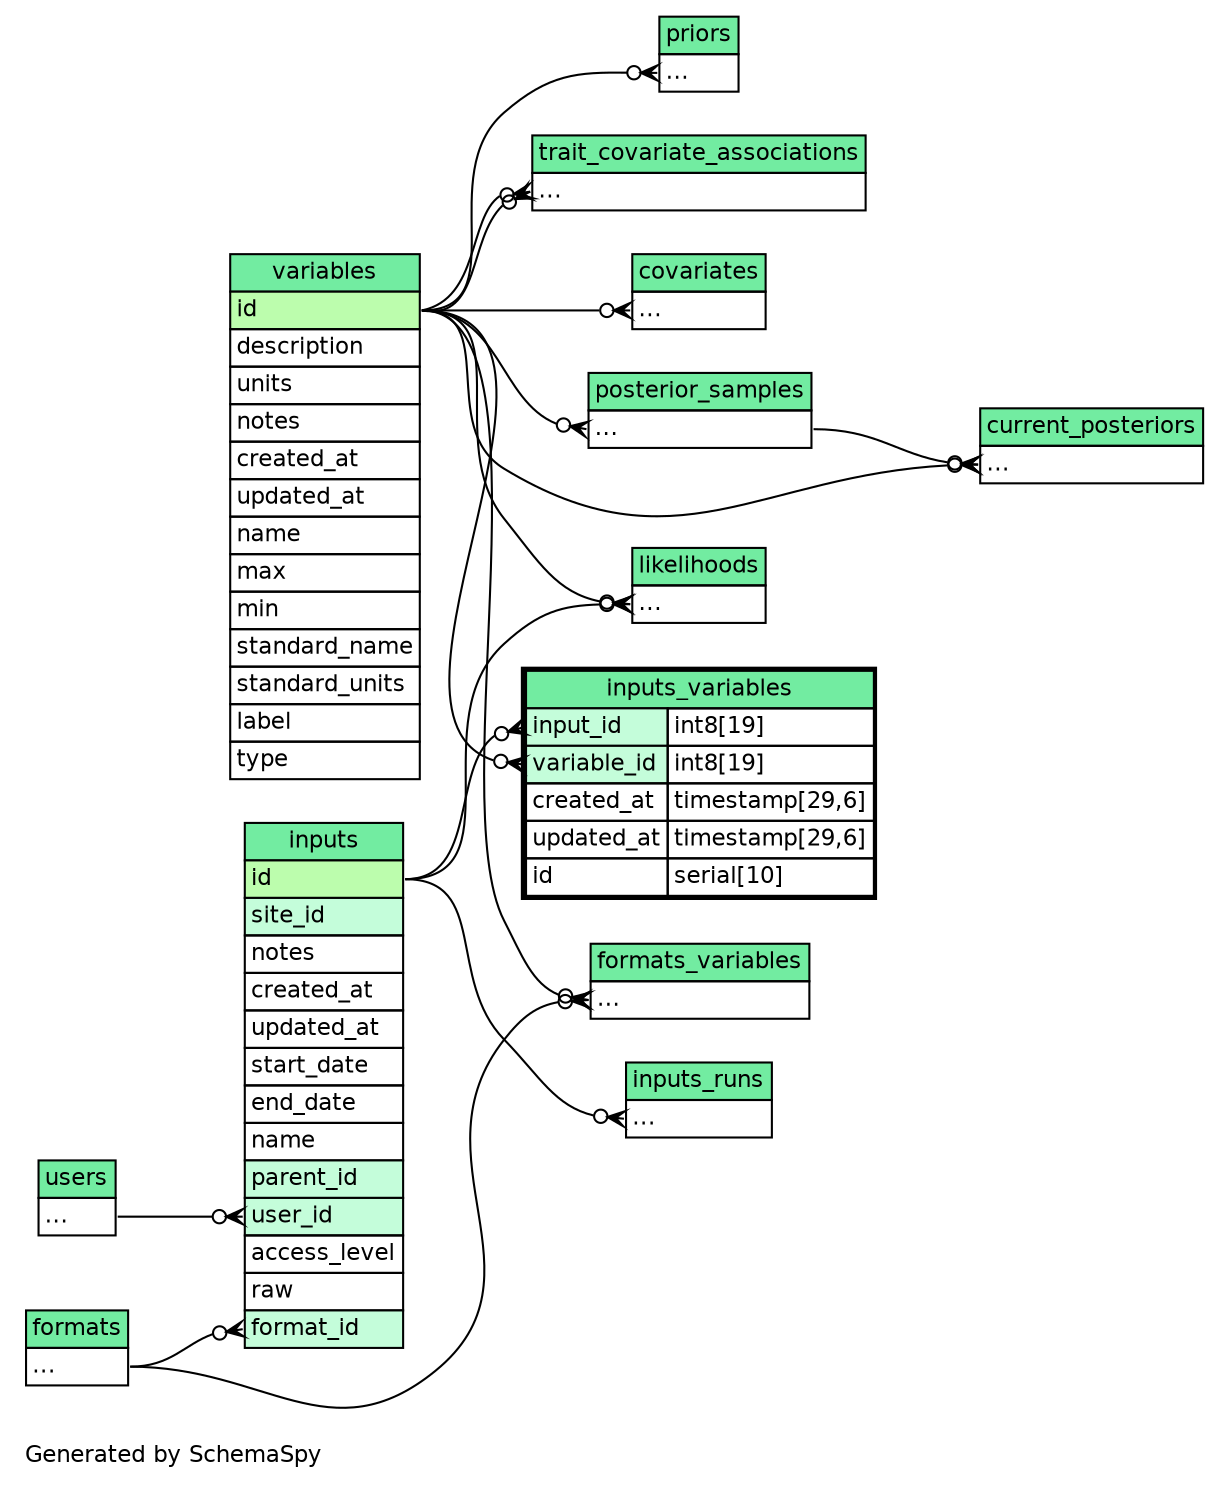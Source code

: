 // dot 2.36.0 on Mac OS X 10.10.1
// SchemaSpy rev Unknown
digraph "twoDegreesRelationshipsDiagram" {
  graph [
    rankdir="RL"
    bgcolor="#ffffff"
    label="\nGenerated by SchemaSpy"
    labeljust="l"
    nodesep="0.18"
    ranksep="0.46"
    fontname="Helvetica"
    fontsize="11"
  ];
  node [
    fontname="Helvetica"
    fontsize="11"
    shape="plaintext"
  ];
  edge [
    arrowsize="0.8"
  ];
  "covariates":"elipses":w -> "variables":"id":e [arrowhead=none dir=back arrowtail=crowodot];
  "current_posteriors":"elipses":w -> "posterior_samples":"elipses":e [arrowhead=none dir=back arrowtail=crowodot];
  "current_posteriors":"elipses":w -> "variables":"id":e [arrowhead=none dir=back arrowtail=crowodot];
  "formats_variables":"elipses":w -> "formats":"elipses":e [arrowhead=none dir=back arrowtail=crowodot];
  "formats_variables":"elipses":w -> "variables":"id":e [arrowhead=none dir=back arrowtail=crowodot];
  "inputs":"format_id":w -> "formats":"elipses":e [arrowhead=none dir=back arrowtail=crowodot];
  "inputs":"user_id":w -> "users":"elipses":e [arrowhead=none dir=back arrowtail=crowodot];
  "inputs_runs":"elipses":w -> "inputs":"id":e [arrowhead=none dir=back arrowtail=crowodot];
  "inputs_variables":"input_id":w -> "inputs":"id":e [arrowhead=none dir=back arrowtail=crowodot];
  "inputs_variables":"variable_id":w -> "variables":"id":e [arrowhead=none dir=back arrowtail=crowodot];
  "likelihoods":"elipses":w -> "inputs":"id":e [arrowhead=none dir=back arrowtail=crowodot];
  "likelihoods":"elipses":w -> "variables":"id":e [arrowhead=none dir=back arrowtail=crowodot];
  "posterior_samples":"elipses":w -> "variables":"id":e [arrowhead=none dir=back arrowtail=crowodot];
  "priors":"elipses":w -> "variables":"id":e [arrowhead=none dir=back arrowtail=crowodot];
  "trait_covariate_associations":"elipses":w -> "variables":"id":e [arrowhead=none dir=back arrowtail=crowodot];
  "trait_covariate_associations":"elipses":w -> "variables":"id":e [arrowhead=none dir=back arrowtail=crowodot];
  "covariates" [
    label=<
    <TABLE BORDER="0" CELLBORDER="1" CELLSPACING="0" BGCOLOR="#FFFFFF">
      <TR><TD COLSPAN="4" BGCOLOR="#72ECA1" ALIGN="CENTER">covariates</TD></TR>
      <TR><TD PORT="elipses" COLSPAN="4" ALIGN="LEFT">...</TD></TR>
    </TABLE>>
    URL="covariates.html"
    tooltip="covariates"
  ];
  "current_posteriors" [
    label=<
    <TABLE BORDER="0" CELLBORDER="1" CELLSPACING="0" BGCOLOR="#FFFFFF">
      <TR><TD COLSPAN="4" BGCOLOR="#72ECA1" ALIGN="CENTER">current_posteriors</TD></TR>
      <TR><TD PORT="elipses" COLSPAN="4" ALIGN="LEFT">...</TD></TR>
    </TABLE>>
    URL="current_posteriors.html"
    tooltip="current_posteriors"
  ];
  "formats" [
    label=<
    <TABLE BORDER="0" CELLBORDER="1" CELLSPACING="0" BGCOLOR="#FFFFFF">
      <TR><TD COLSPAN="4" BGCOLOR="#72ECA1" ALIGN="CENTER">formats</TD></TR>
      <TR><TD PORT="elipses" COLSPAN="4" ALIGN="LEFT">...</TD></TR>
    </TABLE>>
    URL="formats.html"
    tooltip="formats"
  ];
  "formats_variables" [
    label=<
    <TABLE BORDER="0" CELLBORDER="1" CELLSPACING="0" BGCOLOR="#FFFFFF">
      <TR><TD COLSPAN="4" BGCOLOR="#72ECA1" ALIGN="CENTER">formats_variables</TD></TR>
      <TR><TD PORT="elipses" COLSPAN="4" ALIGN="LEFT">...</TD></TR>
    </TABLE>>
    URL="formats_variables.html"
    tooltip="formats_variables"
  ];
  "inputs" [
    label=<
    <TABLE BORDER="0" CELLBORDER="1" CELLSPACING="0" BGCOLOR="#FFFFFF">
      <TR><TD COLSPAN="4" BGCOLOR="#72ECA1" ALIGN="CENTER">inputs</TD></TR>
      <TR><TD PORT="id" COLSPAN="4" BGCOLOR="#bcfdad !important" ALIGN="LEFT">id</TD></TR>
      <TR><TD PORT="site_id" COLSPAN="4" BGCOLOR="#c4fdda !important" ALIGN="LEFT">site_id</TD></TR>
      <TR><TD PORT="notes" COLSPAN="4" ALIGN="LEFT">notes</TD></TR>
      <TR><TD PORT="created_at" COLSPAN="4" ALIGN="LEFT">created_at</TD></TR>
      <TR><TD PORT="updated_at" COLSPAN="4" ALIGN="LEFT">updated_at</TD></TR>
      <TR><TD PORT="start_date" COLSPAN="4" ALIGN="LEFT">start_date</TD></TR>
      <TR><TD PORT="end_date" COLSPAN="4" ALIGN="LEFT">end_date</TD></TR>
      <TR><TD PORT="name" COLSPAN="4" ALIGN="LEFT">name</TD></TR>
      <TR><TD PORT="parent_id" COLSPAN="4" BGCOLOR="#c4fdda !important" ALIGN="LEFT">parent_id</TD></TR>
      <TR><TD PORT="user_id" COLSPAN="4" BGCOLOR="#c4fdda !important" ALIGN="LEFT">user_id</TD></TR>
      <TR><TD PORT="access_level" COLSPAN="4" ALIGN="LEFT">access_level</TD></TR>
      <TR><TD PORT="raw" COLSPAN="4" ALIGN="LEFT">raw</TD></TR>
      <TR><TD PORT="format_id" COLSPAN="4" BGCOLOR="#c4fdda !important" ALIGN="LEFT">format_id</TD></TR>
    </TABLE>>
    URL="inputs.html"
    tooltip="inputs"
  ];
  "inputs_runs" [
    label=<
    <TABLE BORDER="0" CELLBORDER="1" CELLSPACING="0" BGCOLOR="#FFFFFF">
      <TR><TD COLSPAN="4" BGCOLOR="#72ECA1" ALIGN="CENTER">inputs_runs</TD></TR>
      <TR><TD PORT="elipses" COLSPAN="4" ALIGN="LEFT">...</TD></TR>
    </TABLE>>
    URL="inputs_runs.html"
    tooltip="inputs_runs"
  ];
  "inputs_variables" [
    label=<
    <TABLE BORDER="2" CELLBORDER="1" CELLSPACING="0" BGCOLOR="#FFFFFF">
      <TR><TD COLSPAN="4" BGCOLOR="#72ECA1" ALIGN="CENTER">inputs_variables</TD></TR>
      <TR><TD PORT="input_id" COLSPAN="3" BGCOLOR="#c4fdda !important" ALIGN="LEFT">input_id</TD><TD PORT="input_id.type" ALIGN="LEFT">int8[19]</TD></TR>
      <TR><TD PORT="variable_id" COLSPAN="3" BGCOLOR="#c4fdda !important" ALIGN="LEFT">variable_id</TD><TD PORT="variable_id.type" ALIGN="LEFT">int8[19]</TD></TR>
      <TR><TD PORT="created_at" COLSPAN="3" ALIGN="LEFT">created_at</TD><TD PORT="created_at.type" ALIGN="LEFT">timestamp[29,6]</TD></TR>
      <TR><TD PORT="updated_at" COLSPAN="3" ALIGN="LEFT">updated_at</TD><TD PORT="updated_at.type" ALIGN="LEFT">timestamp[29,6]</TD></TR>
      <TR><TD PORT="id" COLSPAN="3" ALIGN="LEFT">id</TD><TD PORT="id.type" ALIGN="LEFT">serial[10]</TD></TR>
    </TABLE>>
    URL="inputs_variables.html"
    tooltip="inputs_variables"
  ];
  "likelihoods" [
    label=<
    <TABLE BORDER="0" CELLBORDER="1" CELLSPACING="0" BGCOLOR="#FFFFFF">
      <TR><TD COLSPAN="4" BGCOLOR="#72ECA1" ALIGN="CENTER">likelihoods</TD></TR>
      <TR><TD PORT="elipses" COLSPAN="4" ALIGN="LEFT">...</TD></TR>
    </TABLE>>
    URL="likelihoods.html"
    tooltip="likelihoods"
  ];
  "posterior_samples" [
    label=<
    <TABLE BORDER="0" CELLBORDER="1" CELLSPACING="0" BGCOLOR="#FFFFFF">
      <TR><TD COLSPAN="4" BGCOLOR="#72ECA1" ALIGN="CENTER">posterior_samples</TD></TR>
      <TR><TD PORT="elipses" COLSPAN="4" ALIGN="LEFT">...</TD></TR>
    </TABLE>>
    URL="posterior_samples.html"
    tooltip="posterior_samples"
  ];
  "priors" [
    label=<
    <TABLE BORDER="0" CELLBORDER="1" CELLSPACING="0" BGCOLOR="#FFFFFF">
      <TR><TD COLSPAN="4" BGCOLOR="#72ECA1" ALIGN="CENTER">priors</TD></TR>
      <TR><TD PORT="elipses" COLSPAN="4" ALIGN="LEFT">...</TD></TR>
    </TABLE>>
    URL="priors.html"
    tooltip="priors"
  ];
  "trait_covariate_associations" [
    label=<
    <TABLE BORDER="0" CELLBORDER="1" CELLSPACING="0" BGCOLOR="#FFFFFF">
      <TR><TD COLSPAN="4" BGCOLOR="#72ECA1" ALIGN="CENTER">trait_covariate_associations</TD></TR>
      <TR><TD PORT="elipses" COLSPAN="4" ALIGN="LEFT">...</TD></TR>
    </TABLE>>
    URL="trait_covariate_associations.html"
    tooltip="trait_covariate_associations"
  ];
  "users" [
    label=<
    <TABLE BORDER="0" CELLBORDER="1" CELLSPACING="0" BGCOLOR="#FFFFFF">
      <TR><TD COLSPAN="4" BGCOLOR="#72ECA1" ALIGN="CENTER">users</TD></TR>
      <TR><TD PORT="elipses" COLSPAN="4" ALIGN="LEFT">...</TD></TR>
    </TABLE>>
    URL="users.html"
    tooltip="users"
  ];
  "variables" [
    label=<
    <TABLE BORDER="0" CELLBORDER="1" CELLSPACING="0" BGCOLOR="#FFFFFF">
      <TR><TD COLSPAN="4" BGCOLOR="#72ECA1" ALIGN="CENTER">variables</TD></TR>
      <TR><TD PORT="id" COLSPAN="4" BGCOLOR="#bcfdad !important" ALIGN="LEFT">id</TD></TR>
      <TR><TD PORT="description" COLSPAN="4" ALIGN="LEFT">description</TD></TR>
      <TR><TD PORT="units" COLSPAN="4" ALIGN="LEFT">units</TD></TR>
      <TR><TD PORT="notes" COLSPAN="4" ALIGN="LEFT">notes</TD></TR>
      <TR><TD PORT="created_at" COLSPAN="4" ALIGN="LEFT">created_at</TD></TR>
      <TR><TD PORT="updated_at" COLSPAN="4" ALIGN="LEFT">updated_at</TD></TR>
      <TR><TD PORT="name" COLSPAN="4" ALIGN="LEFT">name</TD></TR>
      <TR><TD PORT="max" COLSPAN="4" ALIGN="LEFT">max</TD></TR>
      <TR><TD PORT="min" COLSPAN="4" ALIGN="LEFT">min</TD></TR>
      <TR><TD PORT="standard_name" COLSPAN="4" ALIGN="LEFT">standard_name</TD></TR>
      <TR><TD PORT="standard_units" COLSPAN="4" ALIGN="LEFT">standard_units</TD></TR>
      <TR><TD PORT="label" COLSPAN="4" ALIGN="LEFT">label</TD></TR>
      <TR><TD PORT="type" COLSPAN="4" ALIGN="LEFT">type</TD></TR>
    </TABLE>>
    URL="variables.html"
    tooltip="variables"
  ];
}
